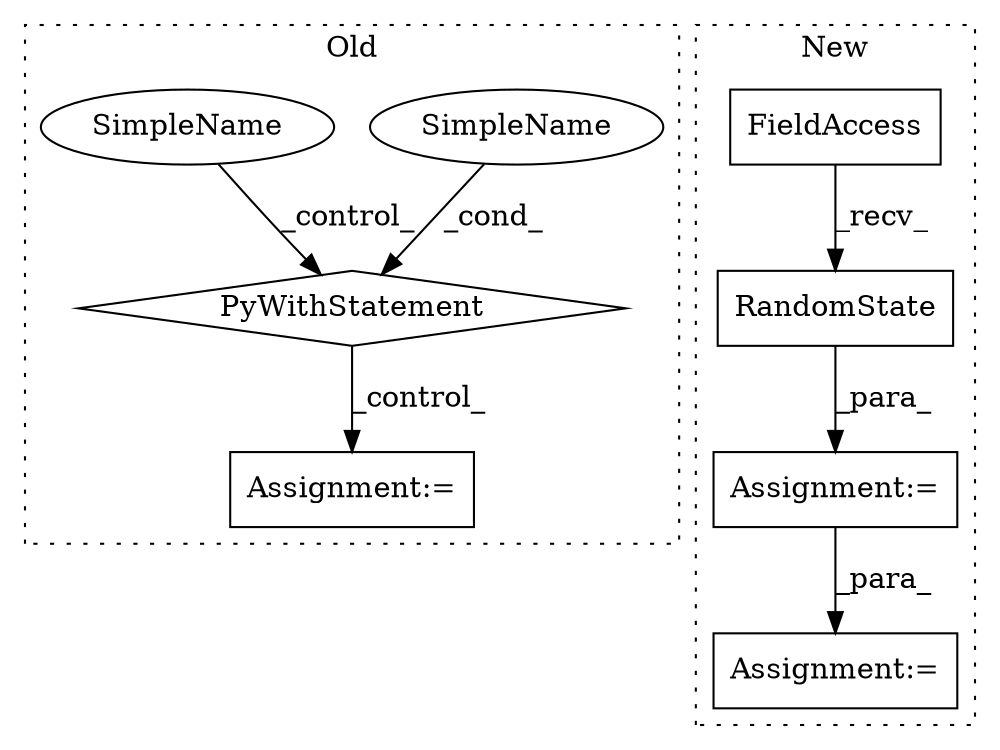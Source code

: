 digraph G {
subgraph cluster0 {
1 [label="PyWithStatement" a="104" s="16530,16579" l="10,2" shape="diamond"];
6 [label="SimpleName" a="42" s="" l="" shape="ellipse"];
7 [label="Assignment:=" a="7" s="16596" l="1" shape="box"];
8 [label="SimpleName" a="42" s="" l="" shape="ellipse"];
label = "Old";
style="dotted";
}
subgraph cluster1 {
2 [label="RandomState" a="32" s="1887,1903" l="12,1" shape="box"];
3 [label="FieldAccess" a="22" s="1874" l="12" shape="box"];
4 [label="Assignment:=" a="7" s="2032" l="40" shape="box"];
5 [label="Assignment:=" a="7" s="1829" l="1" shape="box"];
label = "New";
style="dotted";
}
1 -> 7 [label="_control_"];
2 -> 5 [label="_para_"];
3 -> 2 [label="_recv_"];
5 -> 4 [label="_para_"];
6 -> 1 [label="_cond_"];
8 -> 1 [label="_control_"];
}